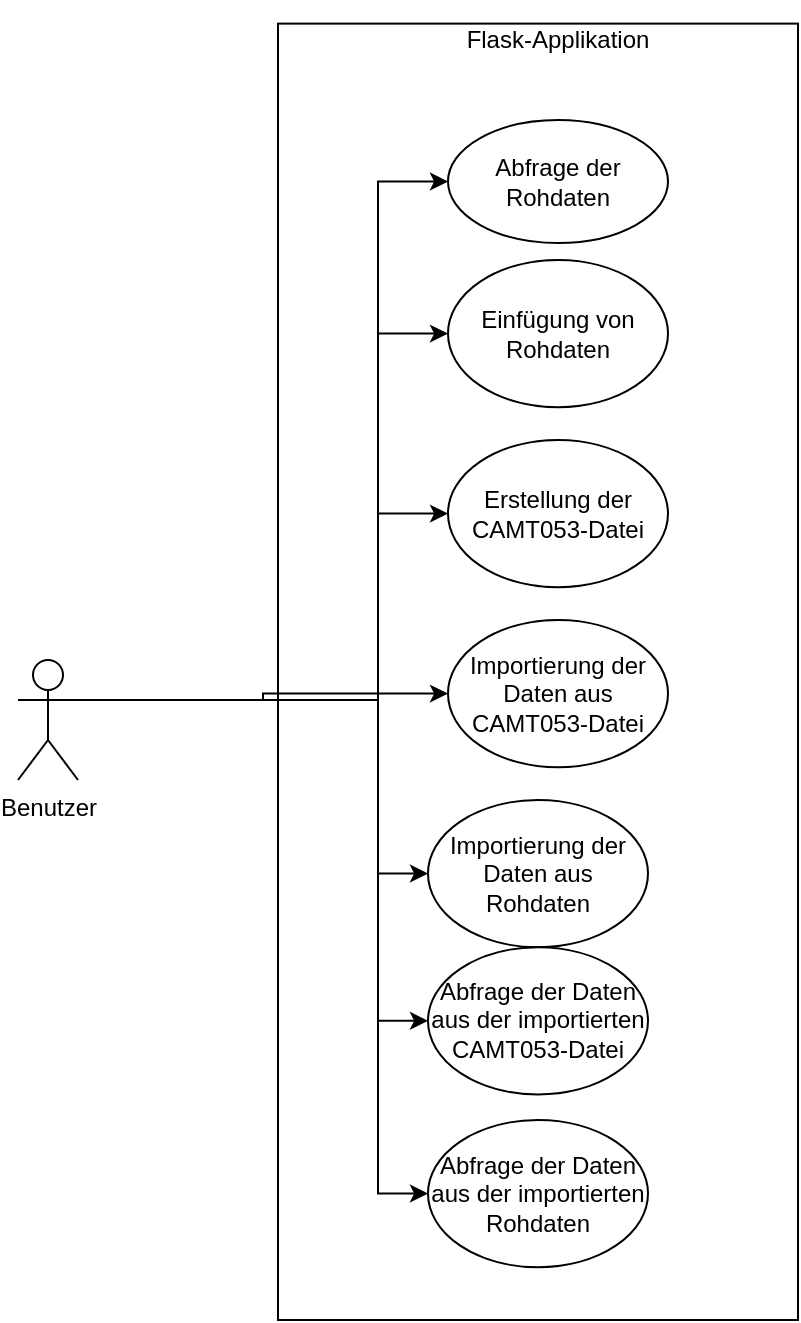 <mxfile version="21.2.9" type="github">
  <diagram id="lBMWa9uyf9dHduqDXFlB" name="Seite-1">
    <mxGraphModel dx="1221" dy="695" grid="1" gridSize="10" guides="1" tooltips="1" connect="1" arrows="1" fold="1" page="1" pageScale="1" pageWidth="827" pageHeight="1169" math="0" shadow="0">
      <root>
        <mxCell id="0" />
        <mxCell id="1" parent="0" />
        <mxCell id="_1GSaqV042yr8uf1ESIo-6" value="" style="whiteSpace=wrap;html=1;" parent="1" vertex="1">
          <mxGeometry x="250" y="71.81" width="260" height="648.19" as="geometry" />
        </mxCell>
        <mxCell id="_1GSaqV042yr8uf1ESIo-17" style="edgeStyle=orthogonalEdgeStyle;rounded=0;orthogonalLoop=1;jettySize=auto;html=1;exitX=1;exitY=0.333;exitDx=0;exitDy=0;exitPerimeter=0;entryX=0;entryY=0.5;entryDx=0;entryDy=0;" parent="1" source="_1GSaqV042yr8uf1ESIo-1" target="_1GSaqV042yr8uf1ESIo-8" edge="1">
          <mxGeometry relative="1" as="geometry">
            <Array as="points">
              <mxPoint x="300" y="410" />
              <mxPoint x="300" y="151" />
            </Array>
          </mxGeometry>
        </mxCell>
        <mxCell id="_1GSaqV042yr8uf1ESIo-18" style="edgeStyle=orthogonalEdgeStyle;rounded=0;orthogonalLoop=1;jettySize=auto;html=1;exitX=1;exitY=0.333;exitDx=0;exitDy=0;exitPerimeter=0;entryX=0;entryY=0.5;entryDx=0;entryDy=0;" parent="1" source="_1GSaqV042yr8uf1ESIo-1" target="_1GSaqV042yr8uf1ESIo-9" edge="1">
          <mxGeometry relative="1" as="geometry">
            <Array as="points">
              <mxPoint x="300" y="410" />
              <mxPoint x="300" y="227" />
            </Array>
          </mxGeometry>
        </mxCell>
        <mxCell id="_1GSaqV042yr8uf1ESIo-19" style="edgeStyle=orthogonalEdgeStyle;rounded=0;orthogonalLoop=1;jettySize=auto;html=1;exitX=1;exitY=0.333;exitDx=0;exitDy=0;exitPerimeter=0;entryX=0;entryY=0.5;entryDx=0;entryDy=0;" parent="1" source="_1GSaqV042yr8uf1ESIo-1" target="_1GSaqV042yr8uf1ESIo-10" edge="1">
          <mxGeometry relative="1" as="geometry">
            <Array as="points">
              <mxPoint x="300" y="410" />
              <mxPoint x="300" y="317" />
            </Array>
          </mxGeometry>
        </mxCell>
        <mxCell id="_1GSaqV042yr8uf1ESIo-21" style="edgeStyle=orthogonalEdgeStyle;rounded=0;orthogonalLoop=1;jettySize=auto;html=1;exitX=1;exitY=0.333;exitDx=0;exitDy=0;exitPerimeter=0;entryX=0;entryY=0.5;entryDx=0;entryDy=0;" parent="1" source="_1GSaqV042yr8uf1ESIo-1" target="_1GSaqV042yr8uf1ESIo-12" edge="1">
          <mxGeometry relative="1" as="geometry">
            <Array as="points">
              <mxPoint x="300" y="410" />
              <mxPoint x="300" y="497" />
            </Array>
          </mxGeometry>
        </mxCell>
        <mxCell id="G9xZjbPxHcBFBpDWq9VD-3" style="edgeStyle=orthogonalEdgeStyle;rounded=0;orthogonalLoop=1;jettySize=auto;html=1;exitX=1;exitY=0.333;exitDx=0;exitDy=0;exitPerimeter=0;entryX=0;entryY=0.5;entryDx=0;entryDy=0;" edge="1" parent="1" source="_1GSaqV042yr8uf1ESIo-1" target="_1GSaqV042yr8uf1ESIo-11">
          <mxGeometry relative="1" as="geometry" />
        </mxCell>
        <mxCell id="G9xZjbPxHcBFBpDWq9VD-4" style="edgeStyle=orthogonalEdgeStyle;rounded=0;orthogonalLoop=1;jettySize=auto;html=1;exitX=1;exitY=0.333;exitDx=0;exitDy=0;exitPerimeter=0;entryX=0;entryY=0.5;entryDx=0;entryDy=0;" edge="1" parent="1" source="_1GSaqV042yr8uf1ESIo-1" target="_1GSaqV042yr8uf1ESIo-13">
          <mxGeometry relative="1" as="geometry">
            <Array as="points">
              <mxPoint x="300" y="410" />
              <mxPoint x="300" y="570" />
            </Array>
          </mxGeometry>
        </mxCell>
        <mxCell id="G9xZjbPxHcBFBpDWq9VD-5" style="edgeStyle=orthogonalEdgeStyle;rounded=0;orthogonalLoop=1;jettySize=auto;html=1;exitX=1;exitY=0.333;exitDx=0;exitDy=0;exitPerimeter=0;entryX=0;entryY=0.5;entryDx=0;entryDy=0;" edge="1" parent="1" source="_1GSaqV042yr8uf1ESIo-1" target="_1GSaqV042yr8uf1ESIo-14">
          <mxGeometry relative="1" as="geometry">
            <Array as="points">
              <mxPoint x="300" y="410" />
              <mxPoint x="300" y="657" />
            </Array>
          </mxGeometry>
        </mxCell>
        <mxCell id="_1GSaqV042yr8uf1ESIo-1" value="Benutzer" style="shape=umlActor;verticalLabelPosition=bottom;verticalAlign=top;html=1;outlineConnect=0;" parent="1" vertex="1">
          <mxGeometry x="120" y="390" width="30" height="60" as="geometry" />
        </mxCell>
        <mxCell id="_1GSaqV042yr8uf1ESIo-7" value="Flask-Applikation" style="text;html=1;strokeColor=none;fillColor=none;align=center;verticalAlign=middle;whiteSpace=wrap;rounded=0;container=0;" parent="1" vertex="1">
          <mxGeometry x="325" y="60" width="130" height="40" as="geometry" />
        </mxCell>
        <mxCell id="_1GSaqV042yr8uf1ESIo-8" value="Abfrage der Rohdaten" style="ellipse;whiteSpace=wrap;html=1;aspect=fixed;" parent="1" vertex="1">
          <mxGeometry x="335" y="120" width="110" height="61.52" as="geometry" />
        </mxCell>
        <mxCell id="_1GSaqV042yr8uf1ESIo-9" value="Einfügung von Rohdaten" style="ellipse;whiteSpace=wrap;html=1;aspect=fixed;" parent="1" vertex="1">
          <mxGeometry x="335" y="190" width="110" height="73.62" as="geometry" />
        </mxCell>
        <mxCell id="_1GSaqV042yr8uf1ESIo-10" value="Erstellung der CAMT053-Datei" style="ellipse;whiteSpace=wrap;html=1;aspect=fixed;" parent="1" vertex="1">
          <mxGeometry x="335" y="280" width="110" height="73.62" as="geometry" />
        </mxCell>
        <mxCell id="_1GSaqV042yr8uf1ESIo-11" value="Importierung der Daten aus CAMT053-Datei" style="ellipse;whiteSpace=wrap;html=1;aspect=fixed;" parent="1" vertex="1">
          <mxGeometry x="335" y="370" width="110" height="73.62" as="geometry" />
        </mxCell>
        <mxCell id="_1GSaqV042yr8uf1ESIo-12" value="Importierung der Daten aus Rohdaten" style="ellipse;whiteSpace=wrap;html=1;aspect=fixed;" parent="1" vertex="1">
          <mxGeometry x="325" y="460" width="110" height="73.62" as="geometry" />
        </mxCell>
        <mxCell id="_1GSaqV042yr8uf1ESIo-13" value="Abfrage der Daten aus der importierten CAMT053-Datei" style="ellipse;whiteSpace=wrap;html=1;aspect=fixed;" parent="1" vertex="1">
          <mxGeometry x="325" y="533.62" width="110" height="73.62" as="geometry" />
        </mxCell>
        <mxCell id="_1GSaqV042yr8uf1ESIo-14" value="Abfrage der Daten aus der importierten Rohdaten" style="ellipse;whiteSpace=wrap;html=1;aspect=fixed;" parent="1" vertex="1">
          <mxGeometry x="325" y="620" width="110" height="73.62" as="geometry" />
        </mxCell>
      </root>
    </mxGraphModel>
  </diagram>
</mxfile>
